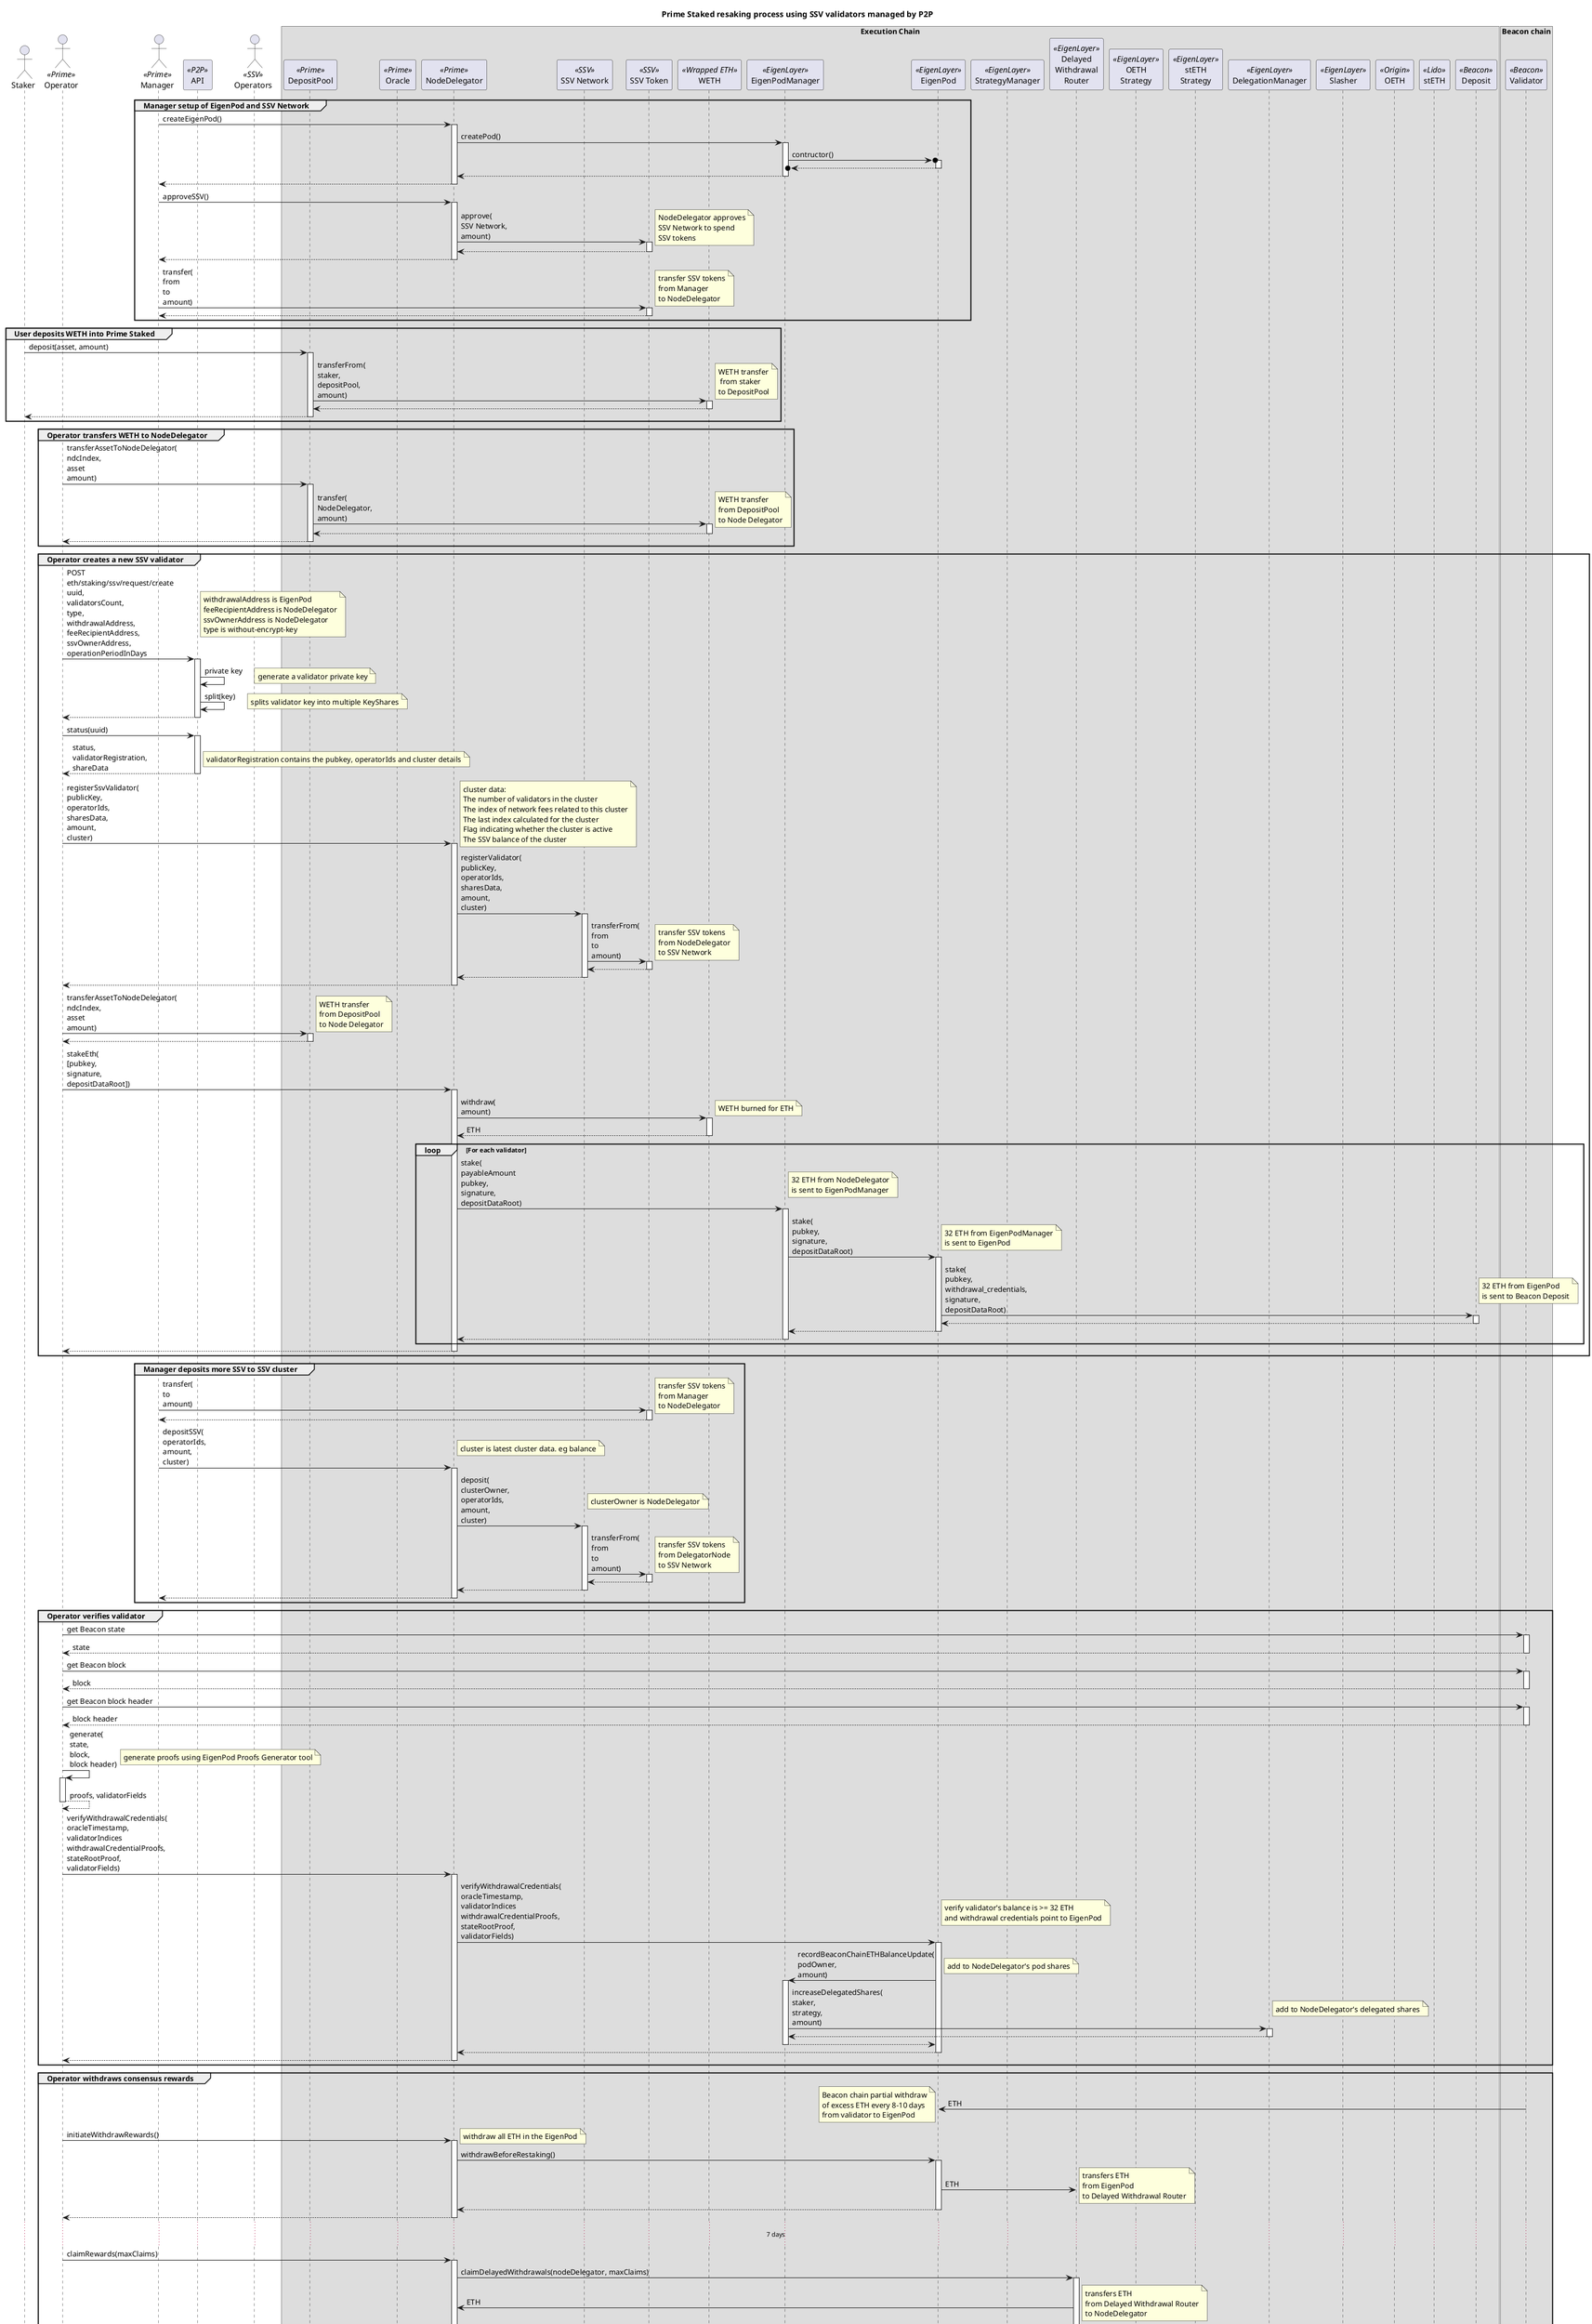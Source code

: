 @startuml

skinparam tabSize 2
hide footbox

title "Prime Staked resaking process using SSV validators managed by P2P"

actor "Staker" as staker
actor "Operator" as op <<Prime>>
actor "Manager" as man <<Prime>>
participant "API" as api <<P2P>>
actor "Operators" as ssvOp <<SSV>>

box "Execution Chain"
participant "DepositPool" as dp <<Prime>>
participant "Oracle" as oracle <<Prime>>
participant "NodeDelegator" as nd <<Prime>>
participant "SSV Network" as ssvNet <<SSV>>
participant "SSV Token" as ssv <<SSV>>
participant "WETH" as weth <<Wrapped ETH>>
participant "EigenPodManager" as podMan <<EigenLayer>>
participant "EigenPod" as pod <<EigenLayer>>
participant "StrategyManager" as stratMan <<EigenLayer>>
participant "Delayed\nWithdrawal\nRouter" as dwr <<EigenLayer>>
participant "OETH\nStrategy" as oethStrat <<EigenLayer>>
participant "stETH\nStrategy" as stethStrat <<EigenLayer>>
participant "DelegationManager" as delMan <<EigenLayer>>
participant "Slasher" as slasher <<EigenLayer>>
participant "OETH" as oeth <<Origin>>
participant "stETH" as steth <<Lido>>
participant "Deposit" as dep <<Beacon>>
end box

box "Beacon chain"
participant "Validator" as val <<Beacon>>
end box

group Manager setup of EigenPod and SSV Network
man -> nd : createEigenPod()
activate nd
nd -> podMan : createPod()
activate podMan
podMan ->o pod: contructor()
activate pod
return
return
return

man -> nd : approveSSV()
activate nd
nd -> ssv : approve(\nSSV Network,\namount)
activate ssv
note right : NodeDelegator approves\nSSV Network to spend\nSSV tokens
return
' nd -> ssvNet : setFeeRecipientAddress(\nrecipient)
' activate ssvNet
' note right : NodeDelegator set as the fee recipient
' return
return

man -> ssv : transfer(\nfrom\nto\namount)
activate ssv
note right : transfer SSV tokens\nfrom Manager\nto NodeDelegator
return

end group

group User deposits WETH into Prime Staked

staker -> dp : deposit(asset, amount)
activate dp
dp -> weth : transferFrom(\nstaker,\ndepositPool,\namount)
activate weth
note right : WETH transfer\n from staker\nto DepositPool
return
return

end group

group Operator transfers WETH to NodeDelegator

op -> dp : transferAssetToNodeDelegator(\nndcIndex,\nasset\namount)
activate dp
dp -> weth : transfer(\nNodeDelegator,\namount)
activate weth
note right : WETH transfer\nfrom DepositPool\nto Node Delegator
return
return

end group

group Operator creates a new SSV validator

op -> api: POST\neth/staking/ssv/request/create\nuuid,\nvalidatorsCount,\ntype,\nwithdrawalAddress,\nfeeRecipientAddress,\nssvOwnerAddress,\noperationPeriodInDays
activate api
note right
withdrawalAddress is EigenPod
feeRecipientAddress is NodeDelegator
ssvOwnerAddress is NodeDelegator
type is without-encrypt-key
end note
api -> api: private key
note right : generate a validator private key
api -> api: split(key)
note right : splits validator key into multiple KeyShares
return

op -> api: status(uuid)
activate api
return status,\nvalidatorRegistration,\nshareData
note right : validatorRegistration contains the pubkey, operatorIds and cluster details

op -> nd : registerSsvValidator(\npublicKey,\noperatorIds,\nsharesData,\namount,\ncluster)
activate nd
note right
cluster data:
The number of validators in the cluster
The index of network fees related to this cluster
The last index calculated for the cluster
Flag indicating whether the cluster is active
The SSV balance of the cluster
end note
nd -> ssvNet : registerValidator(\npublicKey,\noperatorIds,\nsharesData,\namount,\ncluster)
activate ssvNet
ssvNet -> ssv : transferFrom(\nfrom\nto\namount)
activate ssv
note right: transfer SSV tokens\nfrom NodeDelegator\nto SSV Network
return
return
return

op -> dp : transferAssetToNodeDelegator(\nndcIndex,\nasset\namount)
activate dp
note right : WETH transfer\nfrom DepositPool\nto Node Delegator
return

' op -> nd : stakeEth(\npubkey,\nsignature,\ndepositDataRoot)
' activate nd
' nd -> weth : withdraw(\namount)
' activate weth
' note right : WETH burned for ETH
' return ETH
' nd -> podMan : stake(\npayableAmount\npubkey,\nsignature,\ndepositDataRoot)
' note right : 32 ETH from NodeDelegator\nis sent to EigenPodManager
' activate podMan
' podMan -> pod : stake(\npubkey,\nsignature,\ndepositDataRoot)
' activate pod
' pod -> dep : stake(\npubkey,\nwithdrawal_credentials,\nsignature,\ndepositDataRoot)
' activate dep
' return
' return
' return
' return

op -> nd : stakeEth(\n[pubkey,\nsignature,\ndepositDataRoot])
activate nd
nd -> weth : withdraw(\namount)
activate weth
note right : WETH burned for ETH
return ETH

loop For each validator

nd -> podMan : stake(\npayableAmount\npubkey,\nsignature,\ndepositDataRoot)
note right : 32 ETH from NodeDelegator\nis sent to EigenPodManager
activate podMan
podMan -> pod : stake(\npubkey,\nsignature,\ndepositDataRoot)
activate pod
note right : 32 ETH from EigenPodManager\nis sent to EigenPod
pod -> dep : stake(\npubkey,\nwithdrawal_credentials,\nsignature,\ndepositDataRoot)
activate dep
note right : 32 ETH from EigenPod\nis sent to Beacon Deposit
return
return
return

end loop
return

end group

' group Manager adds another validator

' man -> api: POST nodes-request/create\nuuid,\ntype,\nnodesOptions,\neigenPodOwnerAddress,\ncontrollerAddress,\nfeeRecipientAddress
' activate api
' note right : eigenPodOwnerAddress is the NodeDelegator
' return

' man -> api: status(uuid)
' activate api
' return status,\neigenPodAddress,\npubkey,\nsignature,\ndepositDataRoot,\nwithdrawalCredentials,\ndepositMessageRoot

' end group


group Manager deposits more SSV to SSV cluster

man -> ssv : transfer(\nto\namount)
activate ssv
note right : transfer SSV tokens\nfrom Manager\nto NodeDelegator
return

man -> nd : depositSSV(\noperatorIds,\namount,\ncluster)
activate nd
note right : cluster is latest cluster data. eg balance
nd -> ssvNet : deposit(\nclusterOwner,\noperatorIds,\namount,\ncluster)
activate ssvNet
note right : clusterOwner is NodeDelegator
ssvNet -> ssv : transferFrom(\nfrom\nto\namount)
activate ssv
note right: transfer SSV tokens\nfrom DelegatorNode\nto SSV Network
return
return
return
end group


group Operator verifies validator

op -> val : get Beacon state
activate val
return state

op -> val : get Beacon block
activate val
return block

op -> val : get Beacon block header
activate val
return block header

op -> op : generate(\nstate,\nblock,\nblock header)
activate op
note right : generate proofs using EigenPod Proofs Generator tool
return proofs, validatorFields

op -> nd : verifyWithdrawalCredentials(\noracleTimestamp,\nvalidatorIndices\nwithdrawalCredentialProofs,\nstateRootProof,\nvalidatorFields)
activate nd
nd -> pod : verifyWithdrawalCredentials(\noracleTimestamp,\nvalidatorIndices\nwithdrawalCredentialProofs,\nstateRootProof,\nvalidatorFields)
activate pod
note right
verify validator's balance is >= 32 ETH
and withdrawal credentials point to EigenPod
end note
pod -> podMan : recordBeaconChainETHBalanceUpdate(\npodOwner,\namount)
activate podMan
note right : add to NodeDelegator's pod shares
podMan -> delMan : increaseDelegatedShares(\nstaker,\nstrategy,\namount)
activate delMan
note right : add to NodeDelegator's delegated shares
return
return
return
return
end group

group Operator withdraws consensus rewards

val -> pod : ETH
note left : Beacon chain partial withdraw\nof excess ETH every 8-10 days\nfrom validator to EigenPod

op -> nd : initiateWithdrawRewards()
activate nd
note right : withdraw all ETH in the EigenPod
nd -> pod : withdrawBeforeRestaking()
activate pod
pod -> dwr : ETH
note right : transfers ETH\nfrom EigenPod\nto Delayed Withdrawal Router
return
return

... 7 days ...

op -> nd : claimRewards(maxClaims)
activate nd
nd -> dwr : claimDelayedWithdrawals(nodeDelegator, maxClaims)
activate dwr
dwr -> nd : ETH
note right : transfers ETH\nfrom Delayed Withdrawal Router\nto NodeDelegator
return
return

end group

group Operator full withdraw from validator

op -> nd : exitSsvValidator(\npublicKey\noperatorIds)
activate nd
nd -> ssvNet : exitValidator(\npublicKey\noperatorIds)
activate ssvNet
return
return

ssvOp -> ssvOp : sign(\npk,\nexit message)
note right : voluntary exit message signed by the validator private key
ssvOp -> val : signed voluntary exit message
activate val
return

... wait until validator has exited.\nmin four epochs (~25 min), currently 1.5 hours but can take a number of days depending on the number of validators in the exit queue ...

op -> nd : removeSsvValidator(\npublicKey,\noperatorIds,\ncluster)
activate nd
nd -> ssvNet : removeValidator(\npublicKey\noperatorIds,\ncluster)
activate ssvNet
note right : stop paying SSV to Operators\n and reduce required SSV collateral
return
return

... wait for the validator to be swept on the Beacon chain\ncurrent time is every 8.5 days ...

val -> pod : ETH
note left : transfer staked ETH and rewards\nfrom Beacon Deposit\nto EigenPod

op -> nd : initiateWithdrawRewards()
activate nd
note right : withdraw all ETH in the EigenPod
nd -> pod : withdrawBeforeRestaking()
activate pod
pod -> dwr : ETH
note right : transfers ETH\nfrom EigenPod\nto Delayed Withdrawal Router
return
return

... 7 days ...

op -> nd : claimRewards(maxClaims)
activate nd
nd -> dwr : claimDelayedWithdrawals(nodeDelegator, maxClaims)
activate dwr
dwr -> nd : ETH
note right : transfers ETH\nfrom Delayed Withdrawal Router\nto NodeDelegator
return
return

end group

group User deposits OETH into Prime Staked

staker -> dp : deposit(asset, amount)
activate dp
dp -> oeth : transferFrom(\nstaker,\ndepositPool,\namount)
activate oeth
note left : OETH transfer\nfrom staker\nto DepositPool
return
return

end group

group Operator transfers OETH to NodeDelegator

op -> dp : transferAssetToNodeDelegator(\nndcIndex,\nasset\namount)
activate dp
dp -> oeth : transfer(\nNodeDelegator,\namount)
note left : OETH transfer\nfrom DepositPool\nto NodeDelegator
return
return

end group

group Operator deposits OETH to EigenLayer

op -> nd : depositAssetIntoStrategy(\nasset)
activate nd
nd -> stratMan : depositIntoStrategy(\nstrategy,\nasset,\namount)
activate stratMan
stratMan -> oeth : transferFrom(\nNodeDelegator,\nstrategy,\namount)
activate oeth
return
stratMan -> oethStrat : deposit(\nasset,\namount)
activate oethStrat
return shares
stratMan -> delMan : increaseDelegatedShares(\nstaker,\nstrategy,\nshares)
activate delMan
return
return shares
return

end group

group Staker withdraws OETH

staker -> dp : requestWithdraw(\nasset,\namount)
activate dp
dp -> nd : requestWithdraw(\nasset,\namount,\nstaker)
activate nd
nd -> stratMan : underlyingsToShares(\namount)
activate stratMan
return shares
nd -> stratMan : queueWithdrawal(\nstrategyIndexes[],\nstrategies[],\nshares[],\nstaker,\nundelegateIfPossible)
activate stratMan
stratMan -> delMan : decreaseDelegatedShares(\nstaker,\n[strategies],\n[shares])
activate delMan
return
return withdrawalRoot

nd -> nd : store(withdrawalRoot, staker)
note right : map the withdrawalRoot to the staker

return withdrawalRoot
return withdrawalRoot

... 7 days ...

staker -> dp : claimWithdraw(\nwithdrawalRoot)
activate dp
dp -> nd : claimWithdraw(\nwithdrawalRoot,\nstaker)
activate nd

nd -> nd : validateStaker(\nwithdrawalRoot,\nstaker)
note right : validate against map of withdrawalRoot to staker

nd -> stratMan : completeQueuedWithdrawal(\nqueuedWithdrawal,\ntokens[],\nmiddlewareTimesIndex,\nreceiveAsTokens)
activate stratMan
stratMan -> slasher : canWithdraw(\noperator,\nwithdrawalStartBlock,\nmiddlewareTimesIndex)
activate slasher
return true
stratMan -> oethStrat : withdraw(\ndepositor,\ntoken,\namountShares)
activate oethStrat
oethStrat -> oeth : transfer(\nNodeDelegator,\namount)
activate oeth
note left : transfer OETH\nfrom OETH Strategy\nto NodeDelegator
return
return
return

nd -> oeth : transfer(\nstaker,\namount)
activate oeth
note left : transfer OETH\nfrom NodeDelegator\nto staker
return

return
return

end group


group Operator withdraws stETH from EigenLayer

op -> nd : requestWithdraw(\nasset,\namount)
activate nd
nd -> stratMan : underlyingsToShares(\namount)
activate stratMan
return shares
nd -> stratMan : queueWithdrawal(\nstrategyIndexes[],\nstrategies[],\nshares[],\nstaker,\nundelegateIfPossible)
activate stratMan
stratMan -> delMan : decreaseDelegatedShares(\nstaker,\n[strategies],\n[shares])
activate delMan
return
return withdrawalRoot

nd -> nd : store(withdrawalRoot, operator)
note right : map the withdrawalRoot to the staker

return withdrawalRoot

... 7 days ...

op -> nd : claimWithdraw(\nwithdrawalRoot)
activate nd

nd -> nd : validateStaker(\nwithdrawalRoot,\noperator)
note right : validate against map of withdrawalRoot to operator

nd -> stratMan : completeQueuedWithdrawal(\nqueuedWithdrawal,\ntokens[],\nmiddlewareTimesIndex,\nreceiveAsTokens)
activate stratMan
stratMan -> slasher : canWithdraw(\noperator,\nwithdrawalStartBlock,\nmiddlewareTimesIndex)
activate slasher
return true
stratMan -> stethStrat : withdraw(\ndepositor,\ntoken,\namountShares)
activate stethStrat
stethStrat -> steth : transfer(\nNodeDelegator,\namount)
activate steth
note left : transfer stETH\nfrom stETH Strategy\nto NodeDelegator
return
return
return
return

end group

group Manager transfers stETH to the Deposit Pool

man -> nd : transferBackToLRTDepositPool(\nasset,\namount)
activate nd
nd -> steth : transfer(\nDepositPool,\namount)
activate steth
return
return

end group

group Manager swaps their WETH for stETH in the Deposit Pool

man -> dp : swapAssetWithinDepositPool(\nfromAsset,\ntoAsset,\nfromAssetAmount,\nminToAssetAmount)
activate dp
note right
fromAsset is WETH
toAsset is stETH
end note

dp -> oracle : getAssetPrice(\nfromAsset)
activate oracle
return fromAssetPrice

dp -> oracle : getAssetPrice(\ntoAsset)
activate oracle
return toAssetPrice

dp -> dp : calcToAssetAmount
note right : fromAssetPrice * fromAssetAmount / toAssetPrice

dp -> weth : transferFrom(\nManager,\nDepositPool,\nfromAssetAmount)
activate weth
note left : transfer WETH\nfrom Manager\nto DepositPool
return

dp -> steth : transfer(\nManager,\ntoAssetAmount)
activate steth
note left : transfer stETH\nfrom DepositPool\nto Manager
return

return

end group

@enduml